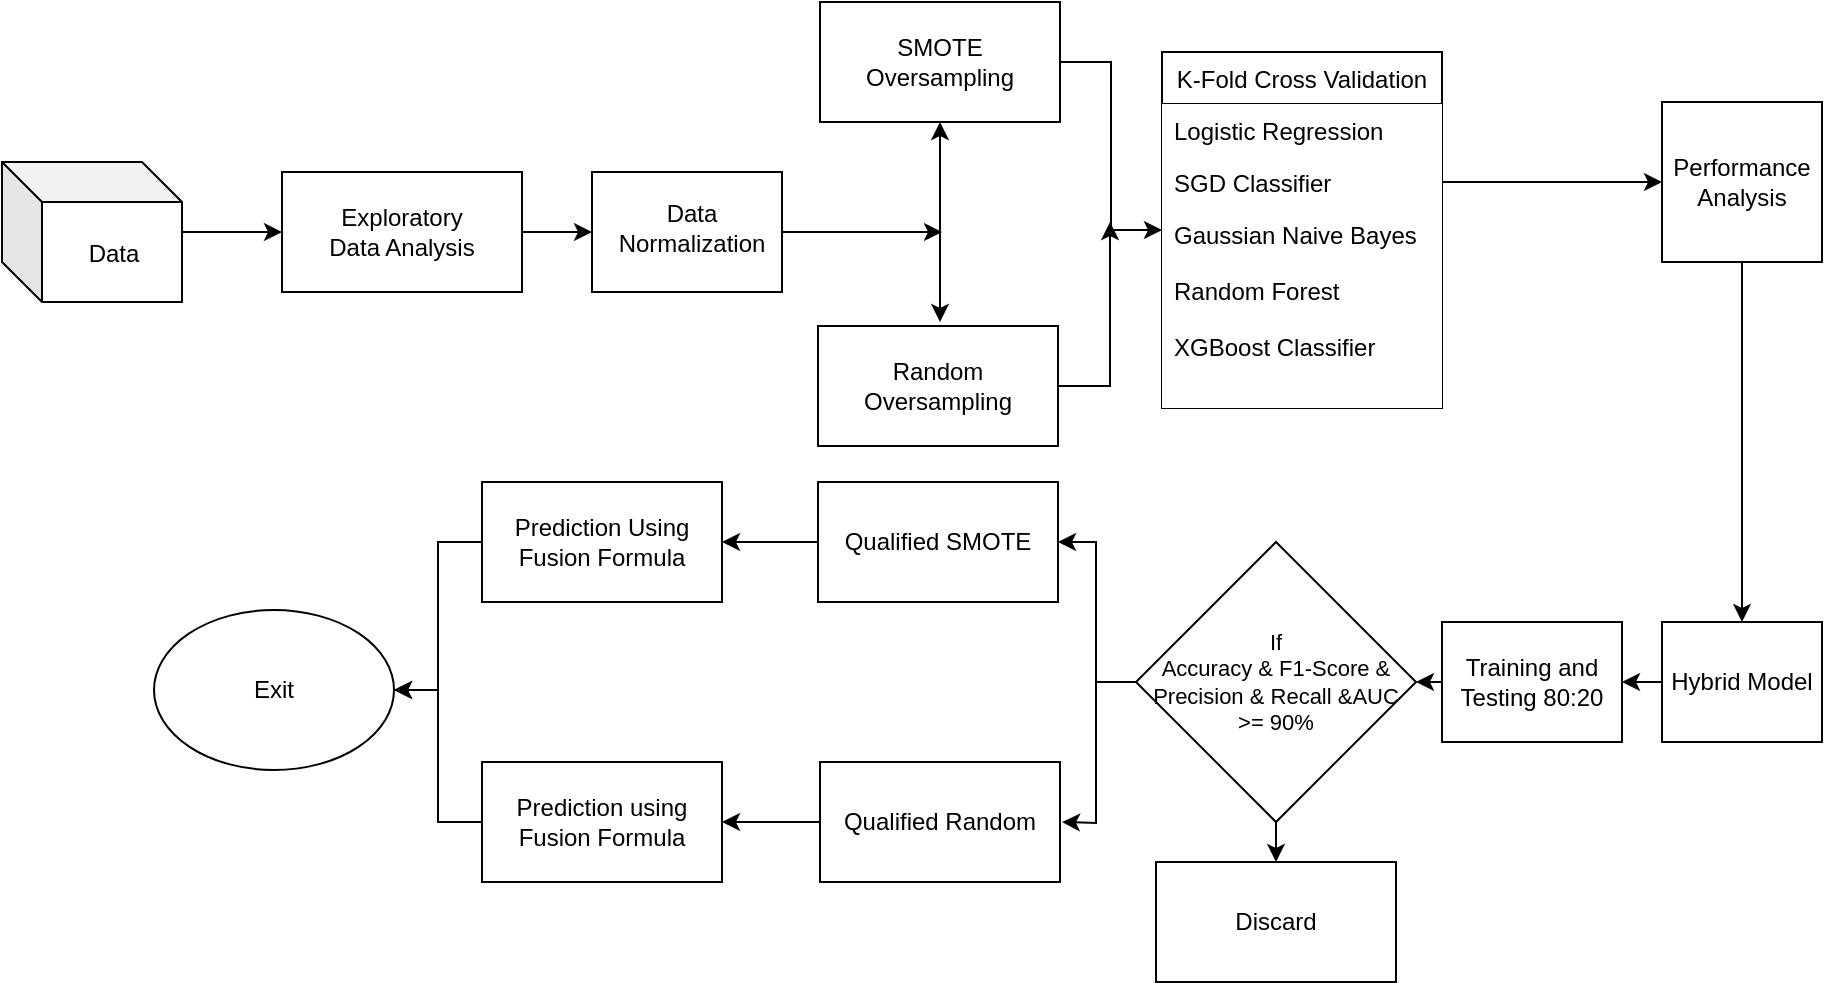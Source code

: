 <mxfile version="14.7.7" type="github">
  <diagram id="Xd7sYLWV2PVqRHPlahSe" name="Page-1">
    <mxGraphModel dx="946" dy="646" grid="1" gridSize="10" guides="1" tooltips="1" connect="1" arrows="1" fold="1" page="1" pageScale="1" pageWidth="850" pageHeight="1100" math="0" shadow="0">
      <root>
        <mxCell id="0" />
        <mxCell id="1" parent="0" />
        <mxCell id="BIiXuPEVWdWX9yVx2fpi-6" value="" style="edgeStyle=orthogonalEdgeStyle;rounded=0;orthogonalLoop=1;jettySize=auto;html=1;fontFamily=Helvetica;entryX=0;entryY=0.5;entryDx=0;entryDy=0;" parent="1" source="BIiXuPEVWdWX9yVx2fpi-1" target="BIiXuPEVWdWX9yVx2fpi-4" edge="1">
          <mxGeometry relative="1" as="geometry">
            <Array as="points" />
          </mxGeometry>
        </mxCell>
        <mxCell id="BIiXuPEVWdWX9yVx2fpi-1" value="" style="shape=cube;whiteSpace=wrap;html=1;boundedLbl=1;backgroundOutline=1;darkOpacity=0.05;darkOpacity2=0.1;fontFamily=Helvetica;" parent="1" vertex="1">
          <mxGeometry x="10" y="230" width="90" height="70" as="geometry" />
        </mxCell>
        <mxCell id="BIiXuPEVWdWX9yVx2fpi-3" value="Data" style="text;html=1;strokeColor=none;fillColor=none;align=center;verticalAlign=middle;whiteSpace=wrap;rounded=0;fontFamily=Helvetica;" parent="1" vertex="1">
          <mxGeometry x="46" y="261" width="40" height="30" as="geometry" />
        </mxCell>
        <mxCell id="BIiXuPEVWdWX9yVx2fpi-10" value="" style="edgeStyle=orthogonalEdgeStyle;rounded=0;orthogonalLoop=1;jettySize=auto;html=1;fontFamily=Helvetica;entryX=0;entryY=0.5;entryDx=0;entryDy=0;" parent="1" source="BIiXuPEVWdWX9yVx2fpi-4" target="BIiXuPEVWdWX9yVx2fpi-7" edge="1">
          <mxGeometry relative="1" as="geometry" />
        </mxCell>
        <mxCell id="BIiXuPEVWdWX9yVx2fpi-4" value="" style="rounded=0;whiteSpace=wrap;html=1;fontFamily=Helvetica;" parent="1" vertex="1">
          <mxGeometry x="150" y="235" width="120" height="60" as="geometry" />
        </mxCell>
        <mxCell id="BIiXuPEVWdWX9yVx2fpi-5" value="Exploratory Data Analysis" style="text;html=1;strokeColor=none;fillColor=none;align=center;verticalAlign=middle;whiteSpace=wrap;rounded=0;fontFamily=Helvetica;" parent="1" vertex="1">
          <mxGeometry x="170" y="250" width="80" height="30" as="geometry" />
        </mxCell>
        <mxCell id="1drK9k2tqe_FkUfN1002-3" style="edgeStyle=orthogonalEdgeStyle;rounded=0;orthogonalLoop=1;jettySize=auto;html=1;" edge="1" parent="1" source="BIiXuPEVWdWX9yVx2fpi-7">
          <mxGeometry relative="1" as="geometry">
            <mxPoint x="480" y="265" as="targetPoint" />
          </mxGeometry>
        </mxCell>
        <mxCell id="BIiXuPEVWdWX9yVx2fpi-7" value="" style="rounded=0;whiteSpace=wrap;html=1;fontFamily=Helvetica;" parent="1" vertex="1">
          <mxGeometry x="305" y="235" width="95" height="60" as="geometry" />
        </mxCell>
        <mxCell id="BIiXuPEVWdWX9yVx2fpi-8" value="Data Normalization" style="text;html=1;strokeColor=none;fillColor=none;align=center;verticalAlign=middle;whiteSpace=wrap;rounded=0;fontFamily=Helvetica;" parent="1" vertex="1">
          <mxGeometry x="335" y="253" width="40" height="20" as="geometry" />
        </mxCell>
        <mxCell id="BIiXuPEVWdWX9yVx2fpi-21" style="edgeStyle=orthogonalEdgeStyle;rounded=0;orthogonalLoop=1;jettySize=auto;html=1;exitX=1;exitY=0.5;exitDx=0;exitDy=0;entryX=0;entryY=0.5;entryDx=0;entryDy=0;fontFamily=Helvetica;" parent="1" source="BIiXuPEVWdWX9yVx2fpi-11" target="BIiXuPEVWdWX9yVx2fpi-16" edge="1">
          <mxGeometry relative="1" as="geometry" />
        </mxCell>
        <mxCell id="BIiXuPEVWdWX9yVx2fpi-11" value="SMOTE Oversampling" style="rounded=0;whiteSpace=wrap;html=1;fontFamily=Helvetica;" parent="1" vertex="1">
          <mxGeometry x="419" y="150" width="120" height="60" as="geometry" />
        </mxCell>
        <mxCell id="BIiXuPEVWdWX9yVx2fpi-22" style="edgeStyle=orthogonalEdgeStyle;rounded=0;orthogonalLoop=1;jettySize=auto;html=1;fontFamily=Helvetica;exitX=0.933;exitY=0.5;exitDx=0;exitDy=0;exitPerimeter=0;" parent="1" source="BIiXuPEVWdWX9yVx2fpi-12" edge="1">
          <mxGeometry relative="1" as="geometry">
            <mxPoint x="564" y="260" as="targetPoint" />
            <mxPoint x="540" y="342" as="sourcePoint" />
            <Array as="points">
              <mxPoint x="564" y="342" />
            </Array>
          </mxGeometry>
        </mxCell>
        <mxCell id="BIiXuPEVWdWX9yVx2fpi-12" value="Random Oversampling" style="rounded=0;whiteSpace=wrap;html=1;fontFamily=Helvetica;" parent="1" vertex="1">
          <mxGeometry x="418" y="312" width="120" height="60" as="geometry" />
        </mxCell>
        <mxCell id="BIiXuPEVWdWX9yVx2fpi-16" value="K-Fold Cross Validation" style="swimlane;fontStyle=0;childLayout=stackLayout;horizontal=1;startSize=26;horizontalStack=0;resizeParent=1;resizeParentMax=0;resizeLast=0;collapsible=1;marginBottom=0;fontFamily=Helvetica;" parent="1" vertex="1">
          <mxGeometry x="590" y="175" width="140" height="178" as="geometry">
            <mxRectangle x="580" y="200" width="160" height="26" as="alternateBounds" />
          </mxGeometry>
        </mxCell>
        <mxCell id="BIiXuPEVWdWX9yVx2fpi-17" value="Logistic Regression" style="text;align=left;verticalAlign=top;spacingLeft=4;spacingRight=4;overflow=hidden;rotatable=0;points=[[0,0.5],[1,0.5]];portConstraint=eastwest;fillColor=#ffffff;" parent="BIiXuPEVWdWX9yVx2fpi-16" vertex="1">
          <mxGeometry y="26" width="140" height="26" as="geometry" />
        </mxCell>
        <mxCell id="BIiXuPEVWdWX9yVx2fpi-18" value="SGD Classifier" style="text;align=left;verticalAlign=top;spacingLeft=4;spacingRight=4;overflow=hidden;rotatable=0;points=[[0,0.5],[1,0.5]];portConstraint=eastwest;fillColor=#ffffff;" parent="BIiXuPEVWdWX9yVx2fpi-16" vertex="1">
          <mxGeometry y="52" width="140" height="26" as="geometry" />
        </mxCell>
        <mxCell id="BIiXuPEVWdWX9yVx2fpi-19" value="Gaussian Naive Bayes&#xa;&#xa;Random Forest&#xa;&#xa;XGBoost Classifier&#xa;" style="text;align=left;verticalAlign=top;spacingLeft=4;spacingRight=4;overflow=hidden;rotatable=0;points=[[0,0.5],[1,0.5]];portConstraint=eastwest;fillColor=#ffffff;" parent="BIiXuPEVWdWX9yVx2fpi-16" vertex="1">
          <mxGeometry y="78" width="140" height="100" as="geometry" />
        </mxCell>
        <mxCell id="BIiXuPEVWdWX9yVx2fpi-26" style="edgeStyle=orthogonalEdgeStyle;rounded=0;orthogonalLoop=1;jettySize=auto;html=1;entryX=0.5;entryY=0;entryDx=0;entryDy=0;fontFamily=Helvetica;" parent="1" source="BIiXuPEVWdWX9yVx2fpi-23" target="BIiXuPEVWdWX9yVx2fpi-25" edge="1">
          <mxGeometry relative="1" as="geometry" />
        </mxCell>
        <mxCell id="BIiXuPEVWdWX9yVx2fpi-23" value="Performance Analysis" style="whiteSpace=wrap;html=1;aspect=fixed;fontFamily=Helvetica;" parent="1" vertex="1">
          <mxGeometry x="840" y="200" width="80" height="80" as="geometry" />
        </mxCell>
        <mxCell id="BIiXuPEVWdWX9yVx2fpi-24" value="" style="edgeStyle=orthogonalEdgeStyle;rounded=0;orthogonalLoop=1;jettySize=auto;html=1;fontFamily=Helvetica;" parent="1" source="BIiXuPEVWdWX9yVx2fpi-18" target="BIiXuPEVWdWX9yVx2fpi-23" edge="1">
          <mxGeometry relative="1" as="geometry" />
        </mxCell>
        <mxCell id="BIiXuPEVWdWX9yVx2fpi-30" style="edgeStyle=orthogonalEdgeStyle;rounded=0;orthogonalLoop=1;jettySize=auto;html=1;exitX=0;exitY=0.5;exitDx=0;exitDy=0;entryX=1;entryY=0.5;entryDx=0;entryDy=0;fontFamily=Helvetica;" parent="1" source="BIiXuPEVWdWX9yVx2fpi-25" target="BIiXuPEVWdWX9yVx2fpi-29" edge="1">
          <mxGeometry relative="1" as="geometry" />
        </mxCell>
        <mxCell id="BIiXuPEVWdWX9yVx2fpi-25" value="Hybrid Model" style="rounded=0;whiteSpace=wrap;html=1;fontFamily=Helvetica;" parent="1" vertex="1">
          <mxGeometry x="840" y="460" width="80" height="60" as="geometry" />
        </mxCell>
        <mxCell id="BIiXuPEVWdWX9yVx2fpi-43" style="edgeStyle=orthogonalEdgeStyle;rounded=0;orthogonalLoop=1;jettySize=auto;html=1;fontFamily=Helvetica;" parent="1" source="BIiXuPEVWdWX9yVx2fpi-27" target="BIiXuPEVWdWX9yVx2fpi-37" edge="1">
          <mxGeometry relative="1" as="geometry" />
        </mxCell>
        <mxCell id="BIiXuPEVWdWX9yVx2fpi-27" value="Qualified SMOTE" style="rounded=0;whiteSpace=wrap;html=1;fontFamily=Helvetica;" parent="1" vertex="1">
          <mxGeometry x="418" y="390" width="120" height="60" as="geometry" />
        </mxCell>
        <mxCell id="BIiXuPEVWdWX9yVx2fpi-42" style="edgeStyle=orthogonalEdgeStyle;rounded=0;orthogonalLoop=1;jettySize=auto;html=1;entryX=1;entryY=0.5;entryDx=0;entryDy=0;fontFamily=Helvetica;" parent="1" source="BIiXuPEVWdWX9yVx2fpi-28" target="BIiXuPEVWdWX9yVx2fpi-38" edge="1">
          <mxGeometry relative="1" as="geometry" />
        </mxCell>
        <mxCell id="BIiXuPEVWdWX9yVx2fpi-28" value="Qualified Random" style="rounded=0;whiteSpace=wrap;html=1;fontFamily=Helvetica;" parent="1" vertex="1">
          <mxGeometry x="419" y="530" width="120" height="60" as="geometry" />
        </mxCell>
        <mxCell id="BIiXuPEVWdWX9yVx2fpi-32" style="edgeStyle=orthogonalEdgeStyle;rounded=0;orthogonalLoop=1;jettySize=auto;html=1;exitX=0;exitY=0.5;exitDx=0;exitDy=0;entryX=1;entryY=0.5;entryDx=0;entryDy=0;fontFamily=Helvetica;" parent="1" source="BIiXuPEVWdWX9yVx2fpi-29" target="BIiXuPEVWdWX9yVx2fpi-31" edge="1">
          <mxGeometry relative="1" as="geometry" />
        </mxCell>
        <mxCell id="BIiXuPEVWdWX9yVx2fpi-29" value="Training and Testing 80:20 " style="rounded=0;whiteSpace=wrap;html=1;fontFamily=Helvetica;" parent="1" vertex="1">
          <mxGeometry x="730" y="460" width="90" height="60" as="geometry" />
        </mxCell>
        <mxCell id="BIiXuPEVWdWX9yVx2fpi-33" style="edgeStyle=orthogonalEdgeStyle;rounded=0;orthogonalLoop=1;jettySize=auto;html=1;entryX=1;entryY=0.5;entryDx=0;entryDy=0;fontFamily=Helvetica;" parent="1" source="BIiXuPEVWdWX9yVx2fpi-31" target="BIiXuPEVWdWX9yVx2fpi-27" edge="1">
          <mxGeometry relative="1" as="geometry" />
        </mxCell>
        <mxCell id="BIiXuPEVWdWX9yVx2fpi-34" style="edgeStyle=orthogonalEdgeStyle;rounded=0;orthogonalLoop=1;jettySize=auto;html=1;fontFamily=Helvetica;" parent="1" source="BIiXuPEVWdWX9yVx2fpi-31" edge="1">
          <mxGeometry relative="1" as="geometry">
            <mxPoint x="540" y="560" as="targetPoint" />
          </mxGeometry>
        </mxCell>
        <mxCell id="BIiXuPEVWdWX9yVx2fpi-36" style="edgeStyle=orthogonalEdgeStyle;rounded=0;orthogonalLoop=1;jettySize=auto;html=1;exitX=0.5;exitY=1;exitDx=0;exitDy=0;entryX=0.5;entryY=0;entryDx=0;entryDy=0;fontFamily=Helvetica;" parent="1" source="BIiXuPEVWdWX9yVx2fpi-31" target="BIiXuPEVWdWX9yVx2fpi-35" edge="1">
          <mxGeometry relative="1" as="geometry" />
        </mxCell>
        <mxCell id="BIiXuPEVWdWX9yVx2fpi-31" value="&lt;div style=&quot;font-size: 11px&quot;&gt;&lt;font style=&quot;font-size: 11px&quot;&gt;If &lt;br&gt;&lt;/font&gt;&lt;/div&gt;&lt;div style=&quot;font-size: 11px&quot;&gt;&lt;font style=&quot;font-size: 11px&quot;&gt;Accuracy &amp;amp; F1-Score &amp;amp; Precision &amp;amp; Recall &amp;amp;AUC&lt;/font&gt;&lt;/div&gt;&lt;div style=&quot;font-size: 11px&quot;&gt;&lt;font style=&quot;font-size: 11px&quot;&gt; &amp;gt;= 90%&lt;br&gt;&lt;/font&gt;&lt;/div&gt;" style="rhombus;whiteSpace=wrap;html=1;fontFamily=Helvetica;" parent="1" vertex="1">
          <mxGeometry x="577" y="420" width="140" height="140" as="geometry" />
        </mxCell>
        <mxCell id="BIiXuPEVWdWX9yVx2fpi-35" value="Discard" style="rounded=0;whiteSpace=wrap;html=1;fontFamily=Helvetica;" parent="1" vertex="1">
          <mxGeometry x="587" y="580" width="120" height="60" as="geometry" />
        </mxCell>
        <mxCell id="BIiXuPEVWdWX9yVx2fpi-40" style="edgeStyle=orthogonalEdgeStyle;rounded=0;orthogonalLoop=1;jettySize=auto;html=1;entryX=1;entryY=0.5;entryDx=0;entryDy=0;fontFamily=Helvetica;" parent="1" source="BIiXuPEVWdWX9yVx2fpi-37" target="BIiXuPEVWdWX9yVx2fpi-39" edge="1">
          <mxGeometry relative="1" as="geometry" />
        </mxCell>
        <mxCell id="BIiXuPEVWdWX9yVx2fpi-37" value="Prediction Using Fusion Formula" style="rounded=0;whiteSpace=wrap;html=1;fontFamily=Helvetica;" parent="1" vertex="1">
          <mxGeometry x="250" y="390" width="120" height="60" as="geometry" />
        </mxCell>
        <mxCell id="1drK9k2tqe_FkUfN1002-4" style="edgeStyle=orthogonalEdgeStyle;rounded=0;orthogonalLoop=1;jettySize=auto;html=1;" edge="1" parent="1" source="BIiXuPEVWdWX9yVx2fpi-38" target="BIiXuPEVWdWX9yVx2fpi-39">
          <mxGeometry relative="1" as="geometry" />
        </mxCell>
        <mxCell id="BIiXuPEVWdWX9yVx2fpi-38" value="Prediction using Fusion Formula" style="rounded=0;whiteSpace=wrap;html=1;fontFamily=Helvetica;" parent="1" vertex="1">
          <mxGeometry x="250" y="530" width="120" height="60" as="geometry" />
        </mxCell>
        <mxCell id="BIiXuPEVWdWX9yVx2fpi-39" value="Exit" style="ellipse;whiteSpace=wrap;html=1;fontFamily=Helvetica;" parent="1" vertex="1">
          <mxGeometry x="86" y="454" width="120" height="80" as="geometry" />
        </mxCell>
        <mxCell id="1drK9k2tqe_FkUfN1002-2" value="" style="endArrow=classic;startArrow=classic;html=1;entryX=0.5;entryY=1;entryDx=0;entryDy=0;" edge="1" parent="1" target="BIiXuPEVWdWX9yVx2fpi-11">
          <mxGeometry width="50" height="50" relative="1" as="geometry">
            <mxPoint x="479" y="310" as="sourcePoint" />
            <mxPoint x="510" y="370" as="targetPoint" />
          </mxGeometry>
        </mxCell>
      </root>
    </mxGraphModel>
  </diagram>
</mxfile>
